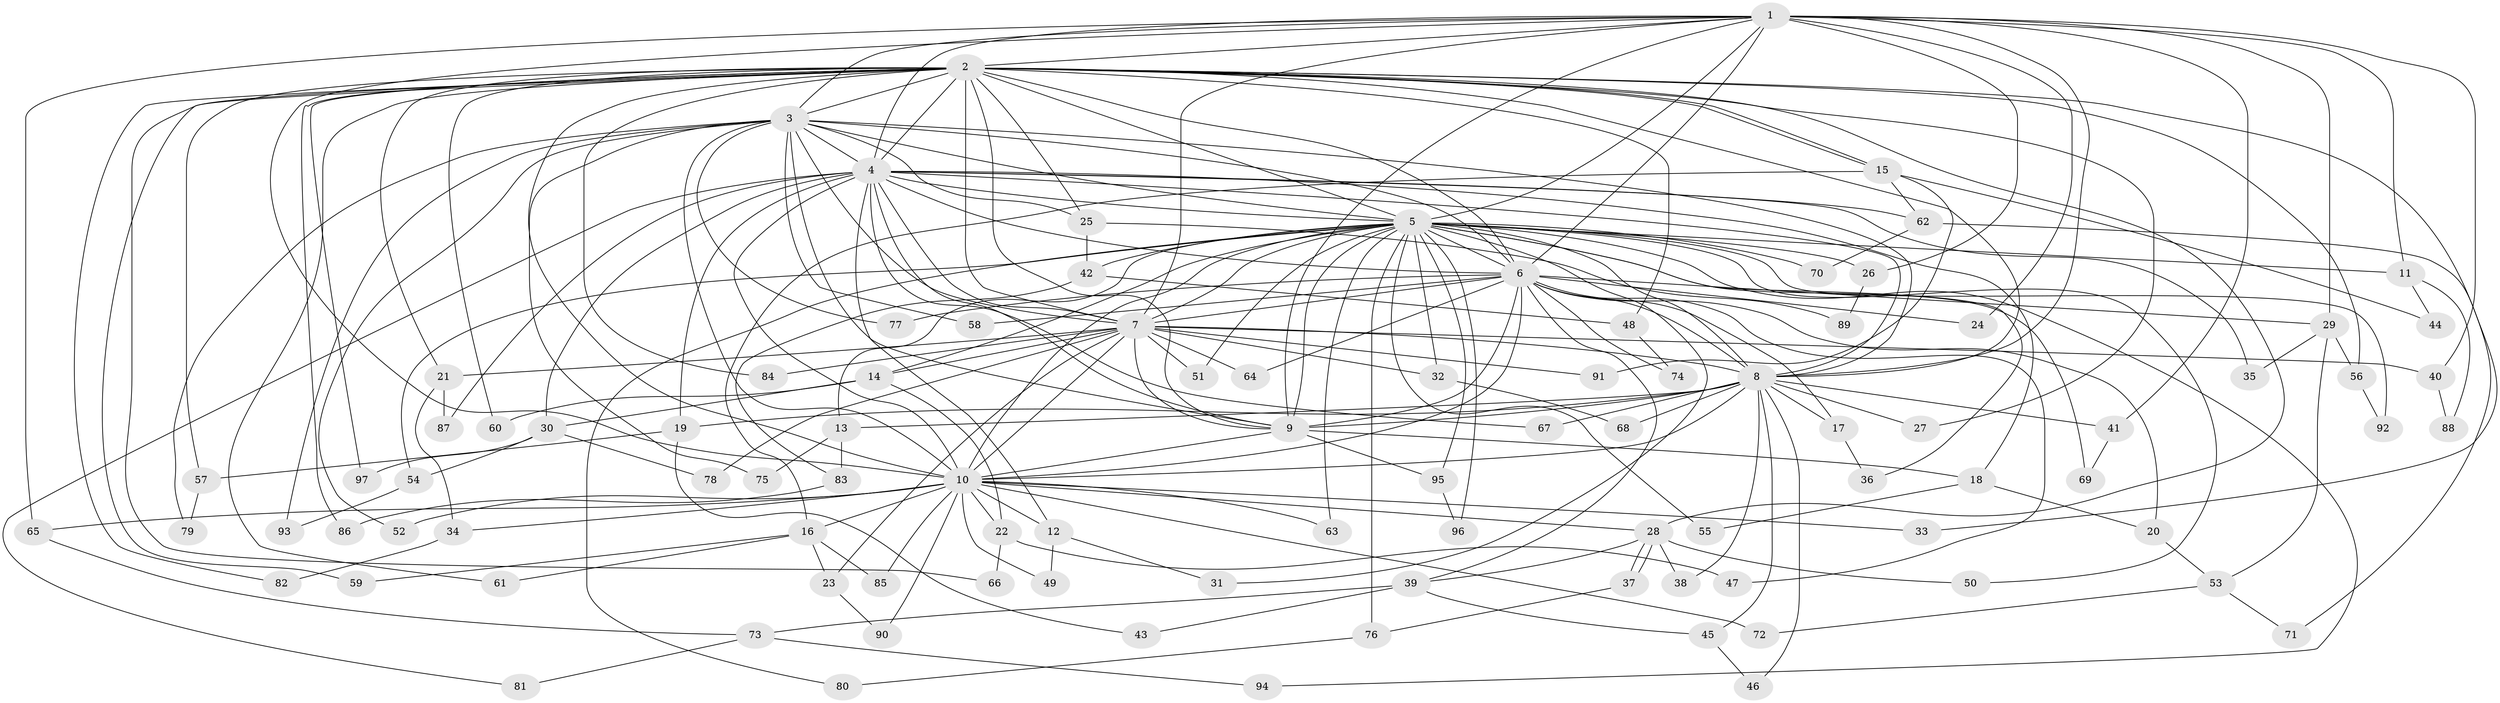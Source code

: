 // coarse degree distribution, {1: 0.27586206896551724, 2: 0.41379310344827586, 3: 0.10344827586206896, 10: 0.034482758620689655, 4: 0.034482758620689655, 6: 0.034482758620689655, 15: 0.034482758620689655, 16: 0.034482758620689655, 12: 0.034482758620689655}
// Generated by graph-tools (version 1.1) at 2025/49/03/04/25 21:49:43]
// undirected, 97 vertices, 219 edges
graph export_dot {
graph [start="1"]
  node [color=gray90,style=filled];
  1;
  2;
  3;
  4;
  5;
  6;
  7;
  8;
  9;
  10;
  11;
  12;
  13;
  14;
  15;
  16;
  17;
  18;
  19;
  20;
  21;
  22;
  23;
  24;
  25;
  26;
  27;
  28;
  29;
  30;
  31;
  32;
  33;
  34;
  35;
  36;
  37;
  38;
  39;
  40;
  41;
  42;
  43;
  44;
  45;
  46;
  47;
  48;
  49;
  50;
  51;
  52;
  53;
  54;
  55;
  56;
  57;
  58;
  59;
  60;
  61;
  62;
  63;
  64;
  65;
  66;
  67;
  68;
  69;
  70;
  71;
  72;
  73;
  74;
  75;
  76;
  77;
  78;
  79;
  80;
  81;
  82;
  83;
  84;
  85;
  86;
  87;
  88;
  89;
  90;
  91;
  92;
  93;
  94;
  95;
  96;
  97;
  1 -- 2;
  1 -- 3;
  1 -- 4;
  1 -- 5;
  1 -- 6;
  1 -- 7;
  1 -- 8;
  1 -- 9;
  1 -- 10;
  1 -- 11;
  1 -- 24;
  1 -- 26;
  1 -- 29;
  1 -- 40;
  1 -- 41;
  1 -- 65;
  2 -- 3;
  2 -- 4;
  2 -- 5;
  2 -- 6;
  2 -- 7;
  2 -- 8;
  2 -- 9;
  2 -- 10;
  2 -- 15;
  2 -- 15;
  2 -- 21;
  2 -- 25;
  2 -- 27;
  2 -- 28;
  2 -- 33;
  2 -- 48;
  2 -- 56;
  2 -- 57;
  2 -- 59;
  2 -- 60;
  2 -- 61;
  2 -- 66;
  2 -- 82;
  2 -- 84;
  2 -- 86;
  2 -- 97;
  3 -- 4;
  3 -- 5;
  3 -- 6;
  3 -- 7;
  3 -- 8;
  3 -- 9;
  3 -- 10;
  3 -- 25;
  3 -- 52;
  3 -- 58;
  3 -- 75;
  3 -- 77;
  3 -- 79;
  3 -- 93;
  4 -- 5;
  4 -- 6;
  4 -- 7;
  4 -- 8;
  4 -- 9;
  4 -- 10;
  4 -- 12;
  4 -- 18;
  4 -- 19;
  4 -- 30;
  4 -- 35;
  4 -- 62;
  4 -- 67;
  4 -- 81;
  4 -- 87;
  5 -- 6;
  5 -- 7;
  5 -- 8;
  5 -- 9;
  5 -- 10;
  5 -- 11;
  5 -- 13;
  5 -- 14;
  5 -- 26;
  5 -- 31;
  5 -- 32;
  5 -- 36;
  5 -- 42;
  5 -- 50;
  5 -- 51;
  5 -- 54;
  5 -- 55;
  5 -- 63;
  5 -- 69;
  5 -- 70;
  5 -- 76;
  5 -- 80;
  5 -- 92;
  5 -- 94;
  5 -- 95;
  5 -- 96;
  6 -- 7;
  6 -- 8;
  6 -- 9;
  6 -- 10;
  6 -- 17;
  6 -- 20;
  6 -- 24;
  6 -- 29;
  6 -- 39;
  6 -- 47;
  6 -- 58;
  6 -- 64;
  6 -- 74;
  6 -- 77;
  7 -- 8;
  7 -- 9;
  7 -- 10;
  7 -- 14;
  7 -- 21;
  7 -- 23;
  7 -- 32;
  7 -- 40;
  7 -- 51;
  7 -- 64;
  7 -- 78;
  7 -- 84;
  7 -- 91;
  8 -- 9;
  8 -- 10;
  8 -- 13;
  8 -- 17;
  8 -- 19;
  8 -- 27;
  8 -- 38;
  8 -- 41;
  8 -- 45;
  8 -- 46;
  8 -- 67;
  8 -- 68;
  9 -- 10;
  9 -- 18;
  9 -- 95;
  10 -- 12;
  10 -- 16;
  10 -- 22;
  10 -- 28;
  10 -- 33;
  10 -- 34;
  10 -- 49;
  10 -- 52;
  10 -- 63;
  10 -- 65;
  10 -- 72;
  10 -- 85;
  10 -- 90;
  11 -- 44;
  11 -- 88;
  12 -- 31;
  12 -- 49;
  13 -- 75;
  13 -- 83;
  14 -- 22;
  14 -- 30;
  14 -- 60;
  15 -- 16;
  15 -- 44;
  15 -- 62;
  15 -- 91;
  16 -- 23;
  16 -- 59;
  16 -- 61;
  16 -- 85;
  17 -- 36;
  18 -- 20;
  18 -- 55;
  19 -- 43;
  19 -- 57;
  20 -- 53;
  21 -- 34;
  21 -- 87;
  22 -- 47;
  22 -- 66;
  23 -- 90;
  25 -- 42;
  25 -- 89;
  26 -- 89;
  28 -- 37;
  28 -- 37;
  28 -- 38;
  28 -- 39;
  28 -- 50;
  29 -- 35;
  29 -- 53;
  29 -- 56;
  30 -- 54;
  30 -- 78;
  30 -- 97;
  32 -- 68;
  34 -- 82;
  37 -- 76;
  39 -- 43;
  39 -- 45;
  39 -- 73;
  40 -- 88;
  41 -- 69;
  42 -- 48;
  42 -- 83;
  45 -- 46;
  48 -- 74;
  53 -- 71;
  53 -- 72;
  54 -- 93;
  56 -- 92;
  57 -- 79;
  62 -- 70;
  62 -- 71;
  65 -- 73;
  73 -- 81;
  73 -- 94;
  76 -- 80;
  83 -- 86;
  95 -- 96;
}
